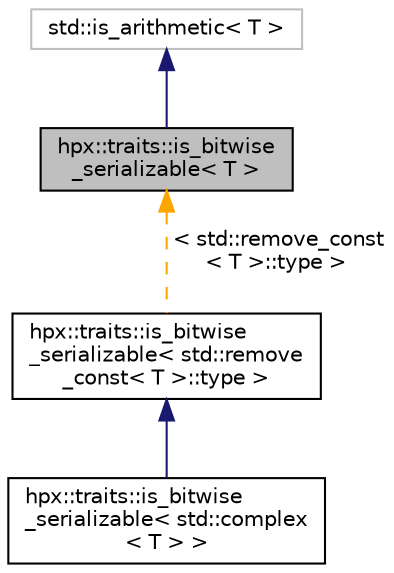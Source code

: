 digraph "hpx::traits::is_bitwise_serializable&lt; T &gt;"
{
  edge [fontname="Helvetica",fontsize="10",labelfontname="Helvetica",labelfontsize="10"];
  node [fontname="Helvetica",fontsize="10",shape=record];
  Node0 [label="hpx::traits::is_bitwise\l_serializable\< T \>",height=0.2,width=0.4,color="black", fillcolor="grey75", style="filled", fontcolor="black"];
  Node1 -> Node0 [dir="back",color="midnightblue",fontsize="10",style="solid",fontname="Helvetica"];
  Node1 [label="std::is_arithmetic\< T \>",height=0.2,width=0.4,color="grey75", fillcolor="white", style="filled"];
  Node0 -> Node2 [dir="back",color="orange",fontsize="10",style="dashed",label=" \< std::remove_const\l\< T \>::type \>" ,fontname="Helvetica"];
  Node2 [label="hpx::traits::is_bitwise\l_serializable\< std::remove\l_const\< T \>::type \>",height=0.2,width=0.4,color="black", fillcolor="white", style="filled",URL="$d7/d46/structhpx_1_1traits_1_1is__bitwise__serializable.html"];
  Node2 -> Node3 [dir="back",color="midnightblue",fontsize="10",style="solid",fontname="Helvetica"];
  Node3 [label="hpx::traits::is_bitwise\l_serializable\< std::complex\l\< T \> \>",height=0.2,width=0.4,color="black", fillcolor="white", style="filled",URL="$d1/d17/structhpx_1_1traits_1_1is__bitwise__serializable_3_01std_1_1complex_3_01_t_01_4_01_4.html"];
}
